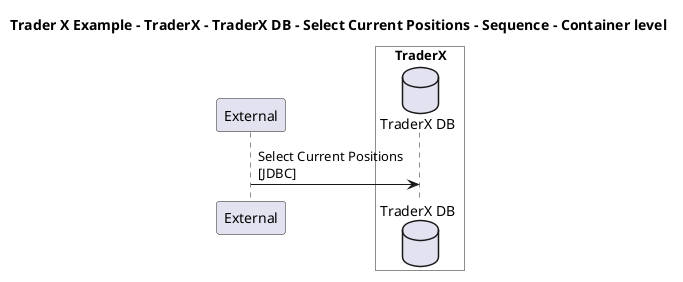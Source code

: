 @startuml

title Trader X Example - TraderX - TraderX DB - Select Current Positions - Sequence - Container level

participant "External" as C4InterFlow.SoftwareSystems.ExternalSystem

box "TraderX" #White
    database "TraderX DB" as TraderXExample.SoftwareSystems.TraderX.Containers.TraderXDB
end box


C4InterFlow.SoftwareSystems.ExternalSystem -> TraderXExample.SoftwareSystems.TraderX.Containers.TraderXDB : Select Current Positions\n[JDBC]


@enduml
